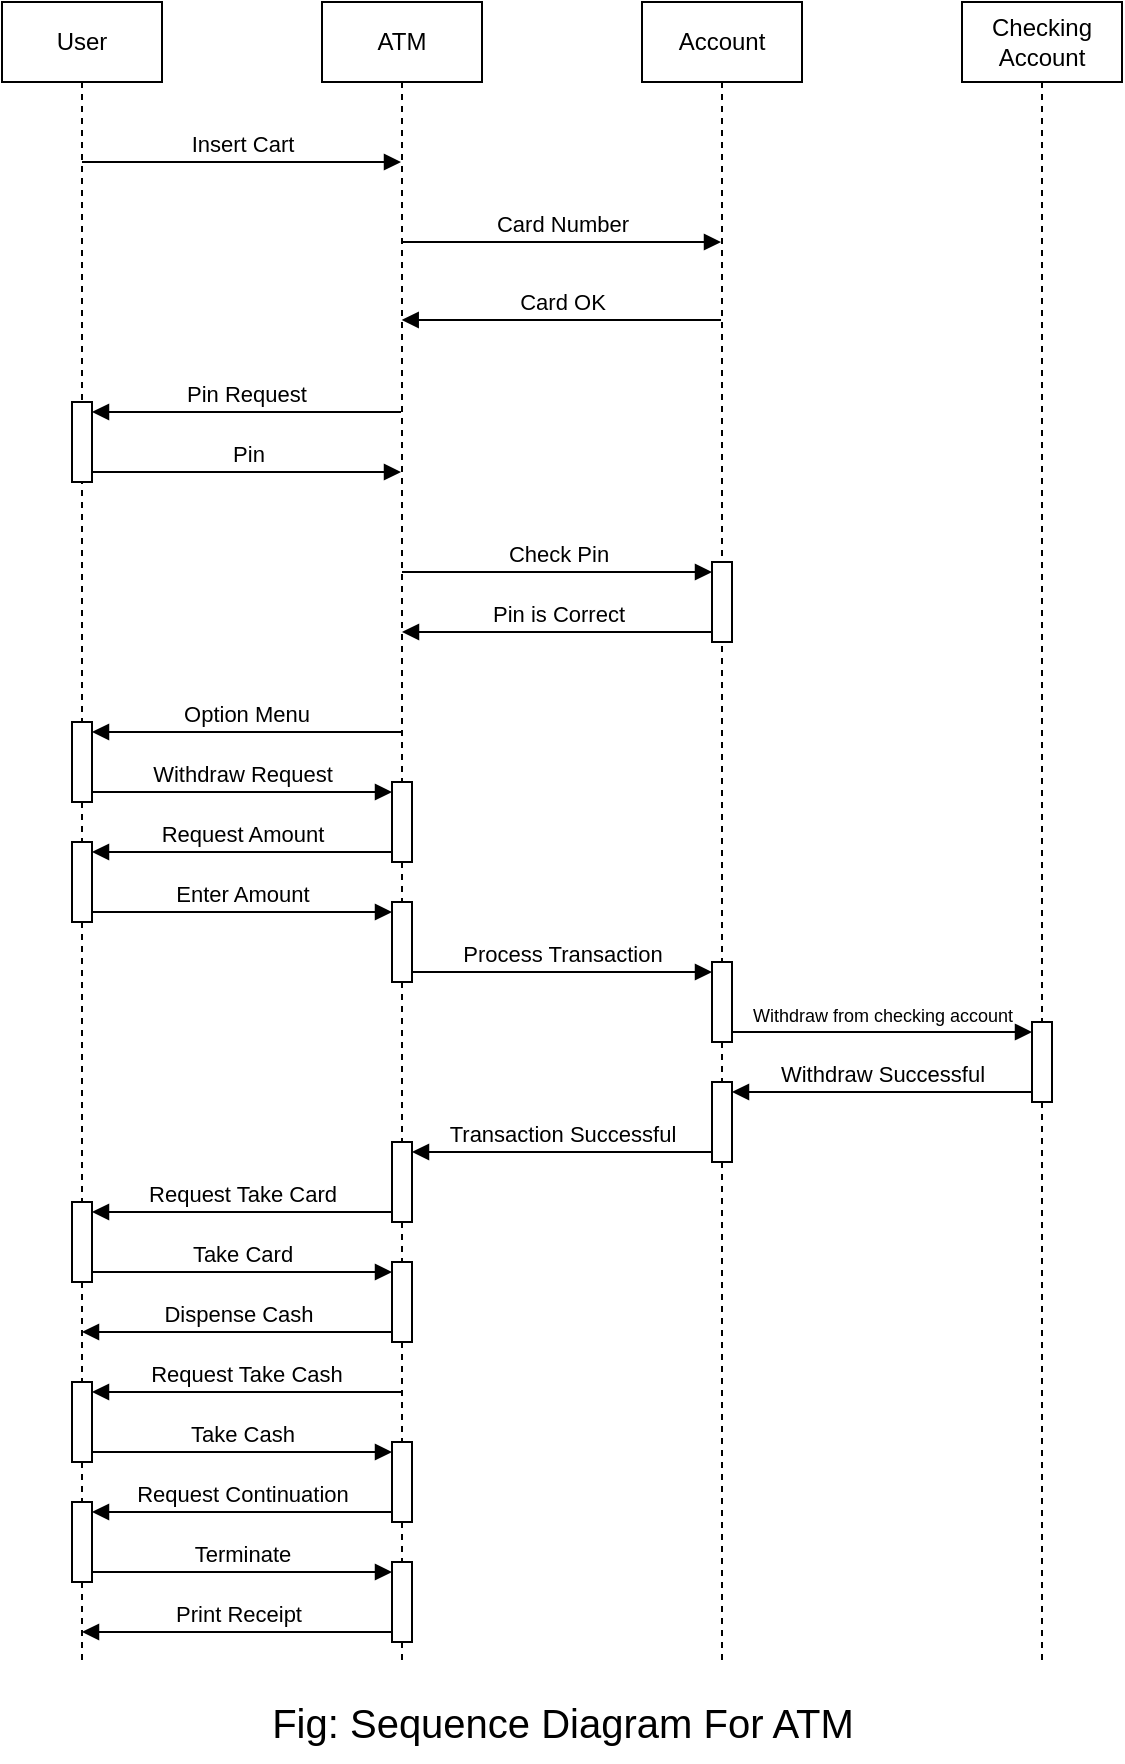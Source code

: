 <mxfile version="22.1.2" type="device">
  <diagram name="Page-1" id="28cHoHGoWhPoETVAiiV2">
    <mxGraphModel dx="2333" dy="1418" grid="1" gridSize="10" guides="1" tooltips="1" connect="1" arrows="1" fold="1" page="1" pageScale="1" pageWidth="1169" pageHeight="827" math="0" shadow="0">
      <root>
        <mxCell id="0" />
        <mxCell id="1" parent="0" />
        <mxCell id="tw3ZapfFqhZdhRqlNGqB-88" value="" style="group" vertex="1" connectable="0" parent="1">
          <mxGeometry x="360" y="40" width="560" height="880" as="geometry" />
        </mxCell>
        <mxCell id="tw3ZapfFqhZdhRqlNGqB-86" value="" style="group" vertex="1" connectable="0" parent="tw3ZapfFqhZdhRqlNGqB-88">
          <mxGeometry width="560" height="830" as="geometry" />
        </mxCell>
        <mxCell id="tw3ZapfFqhZdhRqlNGqB-2" value="User" style="shape=umlLifeline;perimeter=lifelinePerimeter;whiteSpace=wrap;html=1;container=1;dropTarget=0;collapsible=0;recursiveResize=0;outlineConnect=0;portConstraint=eastwest;newEdgeStyle={&quot;curved&quot;:0,&quot;rounded&quot;:0};" vertex="1" parent="tw3ZapfFqhZdhRqlNGqB-86">
          <mxGeometry width="80" height="830" as="geometry" />
        </mxCell>
        <mxCell id="tw3ZapfFqhZdhRqlNGqB-32" value="" style="html=1;points=[[0,0,0,0,5],[0,1,0,0,-5],[1,0,0,0,5],[1,1,0,0,-5]];perimeter=orthogonalPerimeter;outlineConnect=0;targetShapes=umlLifeline;portConstraint=eastwest;newEdgeStyle={&quot;curved&quot;:0,&quot;rounded&quot;:0};" vertex="1" parent="tw3ZapfFqhZdhRqlNGqB-2">
          <mxGeometry x="35" y="200" width="10" height="40" as="geometry" />
        </mxCell>
        <mxCell id="tw3ZapfFqhZdhRqlNGqB-34" value="" style="html=1;points=[[0,0,0,0,5],[0,1,0,0,-5],[1,0,0,0,5],[1,1,0,0,-5]];perimeter=orthogonalPerimeter;outlineConnect=0;targetShapes=umlLifeline;portConstraint=eastwest;newEdgeStyle={&quot;curved&quot;:0,&quot;rounded&quot;:0};" vertex="1" parent="tw3ZapfFqhZdhRqlNGqB-2">
          <mxGeometry x="35" y="360" width="10" height="40" as="geometry" />
        </mxCell>
        <mxCell id="tw3ZapfFqhZdhRqlNGqB-52" value="" style="html=1;points=[[0,0,0,0,5],[0,1,0,0,-5],[1,0,0,0,5],[1,1,0,0,-5]];perimeter=orthogonalPerimeter;outlineConnect=0;targetShapes=umlLifeline;portConstraint=eastwest;newEdgeStyle={&quot;curved&quot;:0,&quot;rounded&quot;:0};" vertex="1" parent="tw3ZapfFqhZdhRqlNGqB-2">
          <mxGeometry x="35" y="420" width="10" height="40" as="geometry" />
        </mxCell>
        <mxCell id="tw3ZapfFqhZdhRqlNGqB-67" value="" style="html=1;points=[[0,0,0,0,5],[0,1,0,0,-5],[1,0,0,0,5],[1,1,0,0,-5]];perimeter=orthogonalPerimeter;outlineConnect=0;targetShapes=umlLifeline;portConstraint=eastwest;newEdgeStyle={&quot;curved&quot;:0,&quot;rounded&quot;:0};" vertex="1" parent="tw3ZapfFqhZdhRqlNGqB-2">
          <mxGeometry x="35" y="600" width="10" height="40" as="geometry" />
        </mxCell>
        <mxCell id="tw3ZapfFqhZdhRqlNGqB-81" value="" style="html=1;points=[[0,0,0,0,5],[0,1,0,0,-5],[1,0,0,0,5],[1,1,0,0,-5]];perimeter=orthogonalPerimeter;outlineConnect=0;targetShapes=umlLifeline;portConstraint=eastwest;newEdgeStyle={&quot;curved&quot;:0,&quot;rounded&quot;:0};" vertex="1" parent="tw3ZapfFqhZdhRqlNGqB-2">
          <mxGeometry x="35" y="750" width="10" height="40" as="geometry" />
        </mxCell>
        <mxCell id="tw3ZapfFqhZdhRqlNGqB-5" value="ATM" style="shape=umlLifeline;perimeter=lifelinePerimeter;whiteSpace=wrap;html=1;container=1;dropTarget=0;collapsible=0;recursiveResize=0;outlineConnect=0;portConstraint=eastwest;newEdgeStyle={&quot;curved&quot;:0,&quot;rounded&quot;:0};" vertex="1" parent="tw3ZapfFqhZdhRqlNGqB-86">
          <mxGeometry x="160" width="80" height="830" as="geometry" />
        </mxCell>
        <mxCell id="tw3ZapfFqhZdhRqlNGqB-49" value="" style="html=1;points=[[0,0,0,0,5],[0,1,0,0,-5],[1,0,0,0,5],[1,1,0,0,-5]];perimeter=orthogonalPerimeter;outlineConnect=0;targetShapes=umlLifeline;portConstraint=eastwest;newEdgeStyle={&quot;curved&quot;:0,&quot;rounded&quot;:0};" vertex="1" parent="tw3ZapfFqhZdhRqlNGqB-5">
          <mxGeometry x="35" y="390" width="10" height="40" as="geometry" />
        </mxCell>
        <mxCell id="tw3ZapfFqhZdhRqlNGqB-55" value="" style="html=1;points=[[0,0,0,0,5],[0,1,0,0,-5],[1,0,0,0,5],[1,1,0,0,-5]];perimeter=orthogonalPerimeter;outlineConnect=0;targetShapes=umlLifeline;portConstraint=eastwest;newEdgeStyle={&quot;curved&quot;:0,&quot;rounded&quot;:0};" vertex="1" parent="tw3ZapfFqhZdhRqlNGqB-5">
          <mxGeometry x="35" y="450" width="10" height="40" as="geometry" />
        </mxCell>
        <mxCell id="tw3ZapfFqhZdhRqlNGqB-66" value="" style="html=1;points=[[0,0,0,0,5],[0,1,0,0,-5],[1,0,0,0,5],[1,1,0,0,-5]];perimeter=orthogonalPerimeter;outlineConnect=0;targetShapes=umlLifeline;portConstraint=eastwest;newEdgeStyle={&quot;curved&quot;:0,&quot;rounded&quot;:0};" vertex="1" parent="tw3ZapfFqhZdhRqlNGqB-5">
          <mxGeometry x="35" y="570" width="10" height="40" as="geometry" />
        </mxCell>
        <mxCell id="tw3ZapfFqhZdhRqlNGqB-71" value="" style="html=1;points=[[0,0,0,0,5],[0,1,0,0,-5],[1,0,0,0,5],[1,1,0,0,-5]];perimeter=orthogonalPerimeter;outlineConnect=0;targetShapes=umlLifeline;portConstraint=eastwest;newEdgeStyle={&quot;curved&quot;:0,&quot;rounded&quot;:0};" vertex="1" parent="tw3ZapfFqhZdhRqlNGqB-5">
          <mxGeometry x="35" y="630" width="10" height="40" as="geometry" />
        </mxCell>
        <mxCell id="tw3ZapfFqhZdhRqlNGqB-79" value="" style="html=1;points=[[0,0,0,0,5],[0,1,0,0,-5],[1,0,0,0,5],[1,1,0,0,-5]];perimeter=orthogonalPerimeter;outlineConnect=0;targetShapes=umlLifeline;portConstraint=eastwest;newEdgeStyle={&quot;curved&quot;:0,&quot;rounded&quot;:0};" vertex="1" parent="tw3ZapfFqhZdhRqlNGqB-5">
          <mxGeometry x="35" y="720" width="10" height="40" as="geometry" />
        </mxCell>
        <mxCell id="tw3ZapfFqhZdhRqlNGqB-84" value="" style="html=1;points=[[0,0,0,0,5],[0,1,0,0,-5],[1,0,0,0,5],[1,1,0,0,-5]];perimeter=orthogonalPerimeter;outlineConnect=0;targetShapes=umlLifeline;portConstraint=eastwest;newEdgeStyle={&quot;curved&quot;:0,&quot;rounded&quot;:0};" vertex="1" parent="tw3ZapfFqhZdhRqlNGqB-5">
          <mxGeometry x="35" y="780" width="10" height="40" as="geometry" />
        </mxCell>
        <mxCell id="tw3ZapfFqhZdhRqlNGqB-6" value="Account" style="shape=umlLifeline;perimeter=lifelinePerimeter;whiteSpace=wrap;html=1;container=1;dropTarget=0;collapsible=0;recursiveResize=0;outlineConnect=0;portConstraint=eastwest;newEdgeStyle={&quot;curved&quot;:0,&quot;rounded&quot;:0};" vertex="1" parent="tw3ZapfFqhZdhRqlNGqB-86">
          <mxGeometry x="320" width="80" height="830" as="geometry" />
        </mxCell>
        <mxCell id="tw3ZapfFqhZdhRqlNGqB-33" value="" style="html=1;points=[[0,0,0,0,5],[0,1,0,0,-5],[1,0,0,0,5],[1,1,0,0,-5]];perimeter=orthogonalPerimeter;outlineConnect=0;targetShapes=umlLifeline;portConstraint=eastwest;newEdgeStyle={&quot;curved&quot;:0,&quot;rounded&quot;:0};" vertex="1" parent="tw3ZapfFqhZdhRqlNGqB-6">
          <mxGeometry x="35" y="280" width="10" height="40" as="geometry" />
        </mxCell>
        <mxCell id="tw3ZapfFqhZdhRqlNGqB-57" value="" style="html=1;points=[[0,0,0,0,5],[0,1,0,0,-5],[1,0,0,0,5],[1,1,0,0,-5]];perimeter=orthogonalPerimeter;outlineConnect=0;targetShapes=umlLifeline;portConstraint=eastwest;newEdgeStyle={&quot;curved&quot;:0,&quot;rounded&quot;:0};" vertex="1" parent="tw3ZapfFqhZdhRqlNGqB-6">
          <mxGeometry x="35" y="480" width="10" height="40" as="geometry" />
        </mxCell>
        <mxCell id="tw3ZapfFqhZdhRqlNGqB-61" value="" style="html=1;points=[[0,0,0,0,5],[0,1,0,0,-5],[1,0,0,0,5],[1,1,0,0,-5]];perimeter=orthogonalPerimeter;outlineConnect=0;targetShapes=umlLifeline;portConstraint=eastwest;newEdgeStyle={&quot;curved&quot;:0,&quot;rounded&quot;:0};" vertex="1" parent="tw3ZapfFqhZdhRqlNGqB-6">
          <mxGeometry x="35" y="540" width="10" height="40" as="geometry" />
        </mxCell>
        <mxCell id="tw3ZapfFqhZdhRqlNGqB-7" value="Checking Account" style="shape=umlLifeline;perimeter=lifelinePerimeter;whiteSpace=wrap;html=1;container=1;dropTarget=0;collapsible=0;recursiveResize=0;outlineConnect=0;portConstraint=eastwest;newEdgeStyle={&quot;curved&quot;:0,&quot;rounded&quot;:0};" vertex="1" parent="tw3ZapfFqhZdhRqlNGqB-86">
          <mxGeometry x="480" width="80" height="830" as="geometry" />
        </mxCell>
        <mxCell id="tw3ZapfFqhZdhRqlNGqB-59" value="" style="html=1;points=[[0,0,0,0,5],[0,1,0,0,-5],[1,0,0,0,5],[1,1,0,0,-5]];perimeter=orthogonalPerimeter;outlineConnect=0;targetShapes=umlLifeline;portConstraint=eastwest;newEdgeStyle={&quot;curved&quot;:0,&quot;rounded&quot;:0};" vertex="1" parent="tw3ZapfFqhZdhRqlNGqB-7">
          <mxGeometry x="35" y="510" width="10" height="40" as="geometry" />
        </mxCell>
        <mxCell id="tw3ZapfFqhZdhRqlNGqB-12" value="Insert Cart" style="html=1;verticalAlign=bottom;endArrow=block;rounded=0;" edge="1" parent="tw3ZapfFqhZdhRqlNGqB-86" source="tw3ZapfFqhZdhRqlNGqB-2" target="tw3ZapfFqhZdhRqlNGqB-5">
          <mxGeometry width="80" relative="1" as="geometry">
            <mxPoint x="39.855" y="80.0" as="sourcePoint" />
            <mxPoint x="199.5" y="80.0" as="targetPoint" />
            <Array as="points">
              <mxPoint x="150" y="80" />
            </Array>
          </mxGeometry>
        </mxCell>
        <mxCell id="tw3ZapfFqhZdhRqlNGqB-14" value="Card Number" style="html=1;verticalAlign=bottom;endArrow=block;curved=0;rounded=0;" edge="1" parent="tw3ZapfFqhZdhRqlNGqB-86">
          <mxGeometry width="80" relative="1" as="geometry">
            <mxPoint x="199.875" y="120" as="sourcePoint" />
            <mxPoint x="359.5" y="120" as="targetPoint" />
            <Array as="points">
              <mxPoint x="299.83" y="120" />
            </Array>
          </mxGeometry>
        </mxCell>
        <mxCell id="tw3ZapfFqhZdhRqlNGqB-16" value="Card OK" style="html=1;verticalAlign=bottom;endArrow=block;curved=0;rounded=0;" edge="1" parent="tw3ZapfFqhZdhRqlNGqB-86">
          <mxGeometry width="80" relative="1" as="geometry">
            <mxPoint x="359.5" y="159.0" as="sourcePoint" />
            <mxPoint x="199.855" y="159.0" as="targetPoint" />
          </mxGeometry>
        </mxCell>
        <mxCell id="tw3ZapfFqhZdhRqlNGqB-17" value="Pin Request" style="html=1;verticalAlign=bottom;endArrow=block;curved=0;rounded=0;entryX=1;entryY=0;entryDx=0;entryDy=5;entryPerimeter=0;" edge="1" parent="tw3ZapfFqhZdhRqlNGqB-86" source="tw3ZapfFqhZdhRqlNGqB-5" target="tw3ZapfFqhZdhRqlNGqB-32">
          <mxGeometry width="80" relative="1" as="geometry">
            <mxPoint x="204.5" y="210.0" as="sourcePoint" />
            <mxPoint x="50" y="210.0" as="targetPoint" />
          </mxGeometry>
        </mxCell>
        <mxCell id="tw3ZapfFqhZdhRqlNGqB-19" value="Pin" style="html=1;verticalAlign=bottom;endArrow=block;rounded=0;exitX=1;exitY=1;exitDx=0;exitDy=-5;exitPerimeter=0;" edge="1" parent="tw3ZapfFqhZdhRqlNGqB-86" source="tw3ZapfFqhZdhRqlNGqB-32" target="tw3ZapfFqhZdhRqlNGqB-5">
          <mxGeometry width="80" relative="1" as="geometry">
            <mxPoint x="45" y="240.0" as="sourcePoint" />
            <mxPoint x="210" y="240" as="targetPoint" />
          </mxGeometry>
        </mxCell>
        <mxCell id="tw3ZapfFqhZdhRqlNGqB-24" value="Check Pin" style="html=1;verticalAlign=bottom;endArrow=block;rounded=0;entryX=0;entryY=0;entryDx=0;entryDy=5;entryPerimeter=0;" edge="1" parent="tw3ZapfFqhZdhRqlNGqB-86" target="tw3ZapfFqhZdhRqlNGqB-33" source="tw3ZapfFqhZdhRqlNGqB-5">
          <mxGeometry width="80" relative="1" as="geometry">
            <mxPoint x="225" y="280" as="sourcePoint" />
            <mxPoint x="355" y="280.0" as="targetPoint" />
          </mxGeometry>
        </mxCell>
        <mxCell id="tw3ZapfFqhZdhRqlNGqB-25" value="Pin is Correct" style="html=1;verticalAlign=bottom;endArrow=block;curved=0;rounded=0;exitX=0;exitY=1;exitDx=0;exitDy=-5;exitPerimeter=0;" edge="1" parent="tw3ZapfFqhZdhRqlNGqB-86" source="tw3ZapfFqhZdhRqlNGqB-33" target="tw3ZapfFqhZdhRqlNGqB-5">
          <mxGeometry width="80" relative="1" as="geometry">
            <mxPoint x="350" y="320" as="sourcePoint" />
            <mxPoint x="225" y="320" as="targetPoint" />
          </mxGeometry>
        </mxCell>
        <mxCell id="tw3ZapfFqhZdhRqlNGqB-35" value="Option Menu" style="html=1;verticalAlign=bottom;endArrow=block;curved=0;rounded=0;entryX=1;entryY=0;entryDx=0;entryDy=5;entryPerimeter=0;" edge="1" parent="tw3ZapfFqhZdhRqlNGqB-86" target="tw3ZapfFqhZdhRqlNGqB-34" source="tw3ZapfFqhZdhRqlNGqB-5">
          <mxGeometry width="80" relative="1" as="geometry">
            <mxPoint x="200" y="324" as="sourcePoint" />
            <mxPoint x="50" y="329.0" as="targetPoint" />
          </mxGeometry>
        </mxCell>
        <mxCell id="tw3ZapfFqhZdhRqlNGqB-36" value="Withdraw Request" style="html=1;verticalAlign=bottom;endArrow=block;rounded=0;exitX=1;exitY=1;exitDx=0;exitDy=-5;exitPerimeter=0;entryX=0;entryY=0;entryDx=0;entryDy=5;entryPerimeter=0;" edge="1" parent="tw3ZapfFqhZdhRqlNGqB-86" source="tw3ZapfFqhZdhRqlNGqB-34" target="tw3ZapfFqhZdhRqlNGqB-49">
          <mxGeometry width="80" relative="1" as="geometry">
            <mxPoint x="45" y="359.0" as="sourcePoint" />
            <mxPoint x="180" y="390" as="targetPoint" />
          </mxGeometry>
        </mxCell>
        <mxCell id="tw3ZapfFqhZdhRqlNGqB-50" value="Request Amount" style="html=1;verticalAlign=bottom;endArrow=block;curved=0;rounded=0;exitX=0;exitY=1;exitDx=0;exitDy=-5;exitPerimeter=0;entryX=1;entryY=0;entryDx=0;entryDy=5;entryPerimeter=0;" edge="1" parent="tw3ZapfFqhZdhRqlNGqB-86" source="tw3ZapfFqhZdhRqlNGqB-49" target="tw3ZapfFqhZdhRqlNGqB-52">
          <mxGeometry width="80" relative="1" as="geometry">
            <mxPoint x="130" y="420" as="sourcePoint" />
            <mxPoint x="100" y="360" as="targetPoint" />
          </mxGeometry>
        </mxCell>
        <mxCell id="tw3ZapfFqhZdhRqlNGqB-54" value="Enter Amount" style="html=1;verticalAlign=bottom;endArrow=block;curved=0;rounded=0;exitX=1;exitY=1;exitDx=0;exitDy=-5;exitPerimeter=0;entryX=0;entryY=0;entryDx=0;entryDy=5;entryPerimeter=0;" edge="1" parent="tw3ZapfFqhZdhRqlNGqB-86" source="tw3ZapfFqhZdhRqlNGqB-52" target="tw3ZapfFqhZdhRqlNGqB-55">
          <mxGeometry width="80" relative="1" as="geometry">
            <mxPoint x="70" y="430" as="sourcePoint" />
            <mxPoint x="180" y="460" as="targetPoint" />
          </mxGeometry>
        </mxCell>
        <mxCell id="tw3ZapfFqhZdhRqlNGqB-56" value="Process Transaction" style="html=1;verticalAlign=bottom;endArrow=block;curved=0;rounded=0;exitX=1;exitY=1;exitDx=0;exitDy=-5;exitPerimeter=0;entryX=0;entryY=0;entryDx=0;entryDy=5;entryPerimeter=0;" edge="1" parent="tw3ZapfFqhZdhRqlNGqB-86" source="tw3ZapfFqhZdhRqlNGqB-55" target="tw3ZapfFqhZdhRqlNGqB-57">
          <mxGeometry width="80" relative="1" as="geometry">
            <mxPoint x="170" y="460" as="sourcePoint" />
            <mxPoint x="250" y="460" as="targetPoint" />
          </mxGeometry>
        </mxCell>
        <mxCell id="tw3ZapfFqhZdhRqlNGqB-58" value="Withdraw from checking account" style="html=1;verticalAlign=bottom;endArrow=block;curved=0;rounded=0;exitX=1;exitY=1;exitDx=0;exitDy=-5;exitPerimeter=0;entryX=0;entryY=0;entryDx=0;entryDy=5;entryPerimeter=0;fontSize=9;" edge="1" parent="tw3ZapfFqhZdhRqlNGqB-86" source="tw3ZapfFqhZdhRqlNGqB-57" target="tw3ZapfFqhZdhRqlNGqB-59">
          <mxGeometry width="80" relative="1" as="geometry">
            <mxPoint x="310" y="470" as="sourcePoint" />
            <mxPoint x="460" y="510" as="targetPoint" />
          </mxGeometry>
        </mxCell>
        <mxCell id="tw3ZapfFqhZdhRqlNGqB-64" value="Withdraw Successful" style="html=1;verticalAlign=bottom;endArrow=block;curved=0;rounded=0;exitX=0;exitY=1;exitDx=0;exitDy=-5;exitPerimeter=0;entryX=1;entryY=0;entryDx=0;entryDy=5;entryPerimeter=0;" edge="1" parent="tw3ZapfFqhZdhRqlNGqB-86" source="tw3ZapfFqhZdhRqlNGqB-59" target="tw3ZapfFqhZdhRqlNGqB-61">
          <mxGeometry width="80" relative="1" as="geometry">
            <mxPoint x="330" y="550" as="sourcePoint" />
            <mxPoint x="250" y="550" as="targetPoint" />
          </mxGeometry>
        </mxCell>
        <mxCell id="tw3ZapfFqhZdhRqlNGqB-65" value="Transaction Successful" style="html=1;verticalAlign=bottom;endArrow=block;curved=0;rounded=0;exitX=0;exitY=1;exitDx=0;exitDy=-5;exitPerimeter=0;entryX=1;entryY=0;entryDx=0;entryDy=5;entryPerimeter=0;" edge="1" parent="tw3ZapfFqhZdhRqlNGqB-86" source="tw3ZapfFqhZdhRqlNGqB-61" target="tw3ZapfFqhZdhRqlNGqB-66">
          <mxGeometry width="80" relative="1" as="geometry">
            <mxPoint x="340" y="550" as="sourcePoint" />
            <mxPoint x="260" y="550" as="targetPoint" />
          </mxGeometry>
        </mxCell>
        <mxCell id="tw3ZapfFqhZdhRqlNGqB-69" value="Request Take Card" style="html=1;verticalAlign=bottom;endArrow=block;curved=0;rounded=0;exitX=0;exitY=1;exitDx=0;exitDy=-5;exitPerimeter=0;entryX=1;entryY=0;entryDx=0;entryDy=5;entryPerimeter=0;" edge="1" parent="tw3ZapfFqhZdhRqlNGqB-86" source="tw3ZapfFqhZdhRqlNGqB-66" target="tw3ZapfFqhZdhRqlNGqB-67">
          <mxGeometry width="80" relative="1" as="geometry">
            <mxPoint x="140" y="550" as="sourcePoint" />
            <mxPoint x="60" y="550" as="targetPoint" />
          </mxGeometry>
        </mxCell>
        <mxCell id="tw3ZapfFqhZdhRqlNGqB-70" value="Take Card" style="html=1;verticalAlign=bottom;endArrow=block;curved=0;rounded=0;exitX=1;exitY=1;exitDx=0;exitDy=-5;exitPerimeter=0;entryX=0;entryY=0;entryDx=0;entryDy=5;entryPerimeter=0;" edge="1" parent="tw3ZapfFqhZdhRqlNGqB-86" source="tw3ZapfFqhZdhRqlNGqB-67" target="tw3ZapfFqhZdhRqlNGqB-71">
          <mxGeometry width="80" relative="1" as="geometry">
            <mxPoint x="60" y="550" as="sourcePoint" />
            <mxPoint x="170" y="635" as="targetPoint" />
          </mxGeometry>
        </mxCell>
        <mxCell id="tw3ZapfFqhZdhRqlNGqB-74" value="Dispense Cash" style="html=1;verticalAlign=bottom;endArrow=block;curved=0;rounded=0;exitX=0;exitY=1;exitDx=0;exitDy=-5;exitPerimeter=0;" edge="1" parent="tw3ZapfFqhZdhRqlNGqB-86" source="tw3ZapfFqhZdhRqlNGqB-71" target="tw3ZapfFqhZdhRqlNGqB-2">
          <mxGeometry width="80" relative="1" as="geometry">
            <mxPoint x="160.0" y="620" as="sourcePoint" />
            <mxPoint x="45" y="665" as="targetPoint" />
          </mxGeometry>
        </mxCell>
        <mxCell id="tw3ZapfFqhZdhRqlNGqB-75" value="Request Take Cash" style="html=1;verticalAlign=bottom;endArrow=block;curved=0;rounded=0;entryX=1;entryY=0;entryDx=0;entryDy=5;entryPerimeter=0;" edge="1" parent="tw3ZapfFqhZdhRqlNGqB-86" source="tw3ZapfFqhZdhRqlNGqB-5" target="tw3ZapfFqhZdhRqlNGqB-76">
          <mxGeometry width="80" relative="1" as="geometry">
            <mxPoint x="199.5" y="710" as="sourcePoint" />
            <mxPoint x="70" y="710" as="targetPoint" />
          </mxGeometry>
        </mxCell>
        <mxCell id="tw3ZapfFqhZdhRqlNGqB-77" value="Take Cash" style="html=1;verticalAlign=bottom;endArrow=block;curved=0;rounded=0;exitX=1;exitY=1;exitDx=0;exitDy=-5;exitPerimeter=0;entryX=0;entryY=0;entryDx=0;entryDy=5;entryPerimeter=0;" edge="1" parent="tw3ZapfFqhZdhRqlNGqB-86" source="tw3ZapfFqhZdhRqlNGqB-76" target="tw3ZapfFqhZdhRqlNGqB-79">
          <mxGeometry width="80" relative="1" as="geometry">
            <mxPoint x="60" y="700" as="sourcePoint" />
            <mxPoint x="140" y="700" as="targetPoint" />
          </mxGeometry>
        </mxCell>
        <mxCell id="tw3ZapfFqhZdhRqlNGqB-76" value="" style="html=1;points=[[0,0,0,0,5],[0,1,0,0,-5],[1,0,0,0,5],[1,1,0,0,-5]];perimeter=orthogonalPerimeter;outlineConnect=0;targetShapes=umlLifeline;portConstraint=eastwest;newEdgeStyle={&quot;curved&quot;:0,&quot;rounded&quot;:0};" vertex="1" parent="tw3ZapfFqhZdhRqlNGqB-86">
          <mxGeometry x="35" y="690" width="10" height="40" as="geometry" />
        </mxCell>
        <mxCell id="tw3ZapfFqhZdhRqlNGqB-80" value="Request Continuation" style="html=1;verticalAlign=bottom;endArrow=block;curved=0;rounded=0;exitX=0;exitY=1;exitDx=0;exitDy=-5;exitPerimeter=0;entryX=1;entryY=0;entryDx=0;entryDy=5;entryPerimeter=0;" edge="1" parent="tw3ZapfFqhZdhRqlNGqB-86" source="tw3ZapfFqhZdhRqlNGqB-79" target="tw3ZapfFqhZdhRqlNGqB-81">
          <mxGeometry width="80" relative="1" as="geometry">
            <mxPoint x="140" y="720" as="sourcePoint" />
            <mxPoint x="60" y="755" as="targetPoint" />
          </mxGeometry>
        </mxCell>
        <mxCell id="tw3ZapfFqhZdhRqlNGqB-83" value="Terminate" style="html=1;verticalAlign=bottom;endArrow=block;curved=0;rounded=0;exitX=1;exitY=1;exitDx=0;exitDy=-5;exitPerimeter=0;entryX=0;entryY=0;entryDx=0;entryDy=5;entryPerimeter=0;" edge="1" parent="tw3ZapfFqhZdhRqlNGqB-86" source="tw3ZapfFqhZdhRqlNGqB-81" target="tw3ZapfFqhZdhRqlNGqB-84">
          <mxGeometry width="80" relative="1" as="geometry">
            <mxPoint x="60" y="720" as="sourcePoint" />
            <mxPoint x="190" y="785" as="targetPoint" />
          </mxGeometry>
        </mxCell>
        <mxCell id="tw3ZapfFqhZdhRqlNGqB-85" value="Print Receipt" style="html=1;verticalAlign=bottom;endArrow=block;curved=0;rounded=0;exitX=0;exitY=1;exitDx=0;exitDy=-5;exitPerimeter=0;" edge="1" parent="tw3ZapfFqhZdhRqlNGqB-86" source="tw3ZapfFqhZdhRqlNGqB-84" target="tw3ZapfFqhZdhRqlNGqB-2">
          <mxGeometry width="80" relative="1" as="geometry">
            <mxPoint x="140" y="850" as="sourcePoint" />
            <mxPoint x="60" y="850" as="targetPoint" />
          </mxGeometry>
        </mxCell>
        <mxCell id="tw3ZapfFqhZdhRqlNGqB-87" value="Fig: Sequence Diagram For ATM" style="text;html=1;align=center;verticalAlign=middle;resizable=0;points=[];autosize=1;strokeColor=none;fillColor=none;fontSize=20;" vertex="1" parent="tw3ZapfFqhZdhRqlNGqB-88">
          <mxGeometry x="125" y="840" width="310" height="40" as="geometry" />
        </mxCell>
      </root>
    </mxGraphModel>
  </diagram>
</mxfile>

